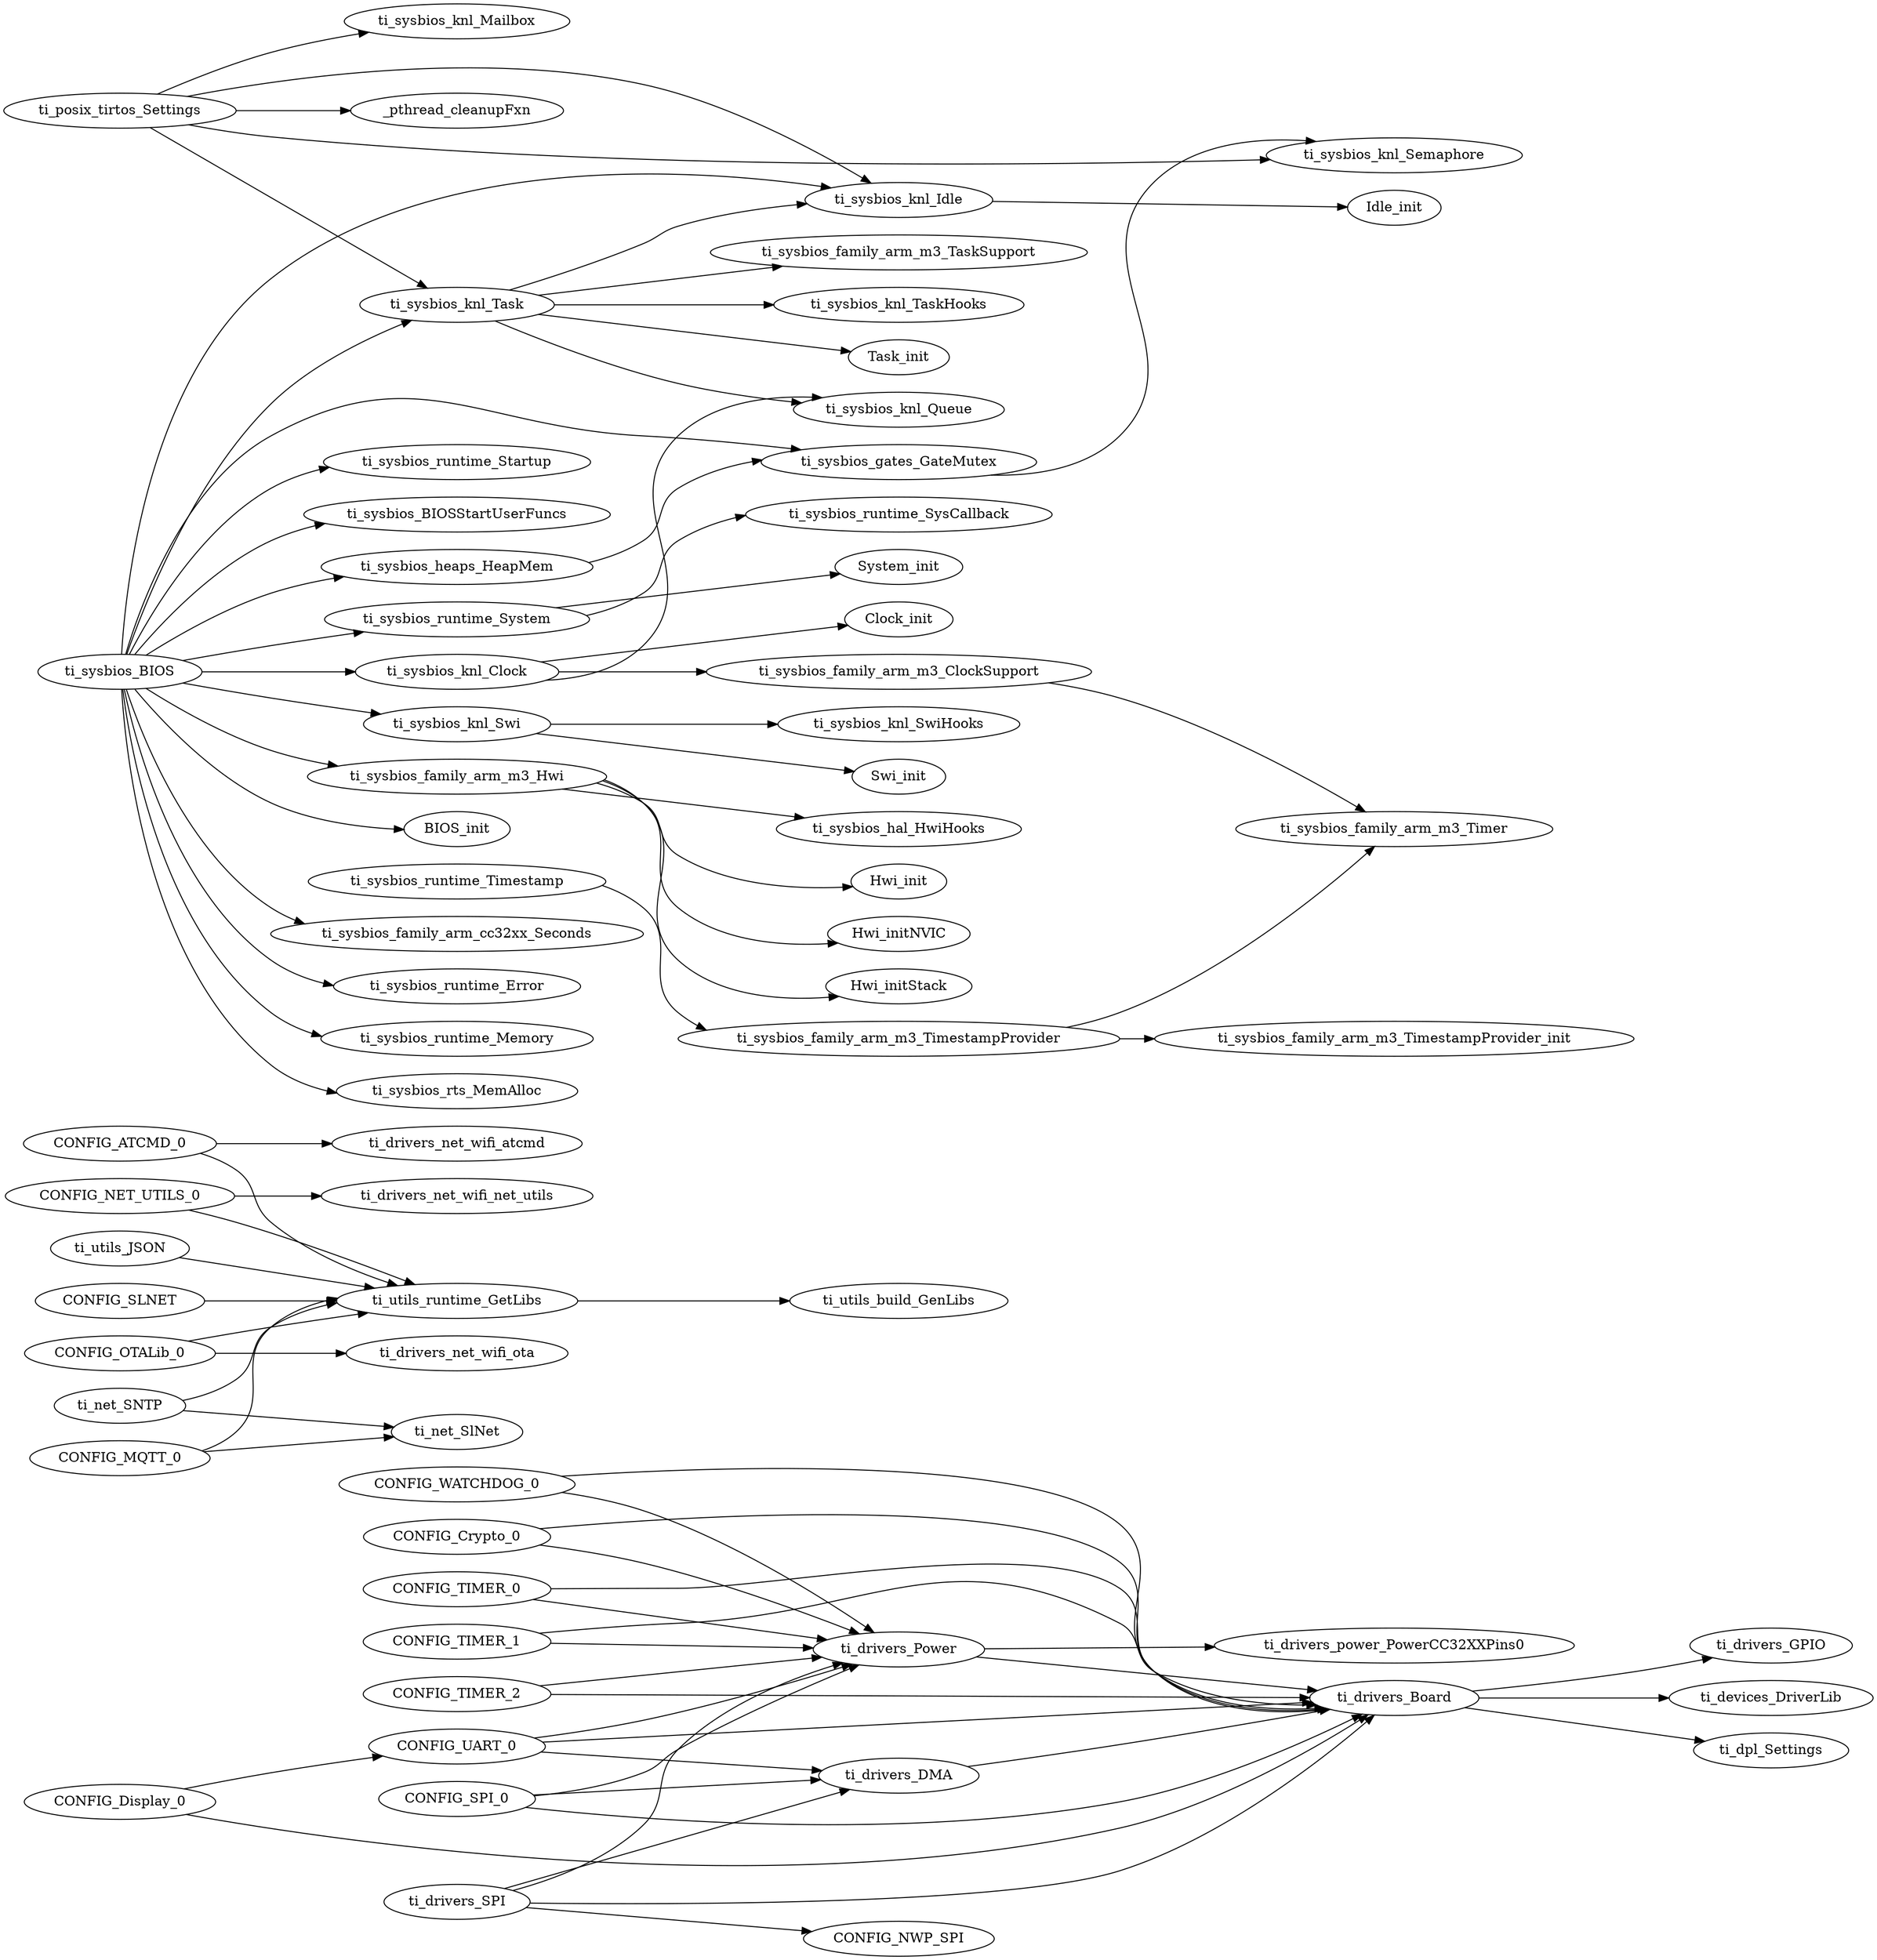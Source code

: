digraph Model
{
    graph[rankdir=LR]

    // mod.$name=/ti/devices/DriverLib

    // mod.$name=/ti/display/Display
    CONFIG_Display_0 -> ti_drivers_Board
    CONFIG_Display_0 -> CONFIG_UART_0

    // mod.$name=/ti/dpl/Settings

    // mod.$name=/ti/drivers/Board
    ti_drivers_Board -> ti_drivers_GPIO
    ti_drivers_Board -> ti_devices_DriverLib
    ti_drivers_Board -> ti_dpl_Settings

    // mod.$name=/ti/drivers/Crypto
    CONFIG_Crypto_0 -> ti_drivers_Power
    CONFIG_Crypto_0 -> ti_drivers_Board

    // mod.$name=/ti/drivers/DMA
    ti_drivers_DMA -> ti_drivers_Board

    // mod.$name=/ti/drivers/GPIO

    // mod.$name=/ti/drivers/Power
    ti_drivers_Power -> ti_drivers_Board
    ti_drivers_Power -> ti_drivers_power_PowerCC32XXPins0

    // mod.$name=/ti/drivers/SPI
    ti_drivers_SPI -> ti_drivers_DMA
    ti_drivers_SPI -> ti_drivers_Power
    ti_drivers_SPI -> ti_drivers_Board
    ti_drivers_SPI -> CONFIG_NWP_SPI
    CONFIG_SPI_0 -> ti_drivers_DMA
    CONFIG_SPI_0 -> ti_drivers_Power
    CONFIG_SPI_0 -> ti_drivers_Board

    // mod.$name=/ti/drivers/Timer
    CONFIG_TIMER_0 -> ti_drivers_Power
    CONFIG_TIMER_0 -> ti_drivers_Board
    CONFIG_TIMER_1 -> ti_drivers_Power
    CONFIG_TIMER_1 -> ti_drivers_Board
    CONFIG_TIMER_2 -> ti_drivers_Power
    CONFIG_TIMER_2 -> ti_drivers_Board

    // mod.$name=/ti/drivers/UART
    CONFIG_UART_0 -> ti_drivers_DMA
    CONFIG_UART_0 -> ti_drivers_Power
    CONFIG_UART_0 -> ti_drivers_Board

    // mod.$name=/ti/drivers/Watchdog
    CONFIG_WATCHDOG_0 -> ti_drivers_Power
    CONFIG_WATCHDOG_0 -> ti_drivers_Board

    // mod.$name=/ti/drivers/net/wifi/SimpleLinkWifi

    // mod.$name=/ti/drivers/net/wifi/atcmd
    CONFIG_ATCMD_0 -> ti_drivers_net_wifi_atcmd
    CONFIG_ATCMD_0 -> ti_utils_runtime_GetLibs

    // mod.$name=/ti/drivers/net/wifi/net_utils
    CONFIG_NET_UTILS_0 -> ti_drivers_net_wifi_net_utils
    CONFIG_NET_UTILS_0 -> ti_utils_runtime_GetLibs

    // mod.$name=/ti/drivers/net/wifi/ota
    CONFIG_OTALib_0 -> ti_drivers_net_wifi_ota
    CONFIG_OTALib_0 -> ti_utils_runtime_GetLibs

    // mod.$name=/ti/drivers/power/PowerCC32XXPins

    // mod.$name=/ti/drivers/spi/SPICC32XXNWP

    // mod.$name=/ti/net/MQTT
    CONFIG_MQTT_0 -> ti_net_SlNet
    CONFIG_MQTT_0 -> ti_utils_runtime_GetLibs

    // mod.$name=/ti/net/SNTP
    ti_net_SNTP -> ti_net_SlNet
    ti_net_SNTP -> ti_utils_runtime_GetLibs

    // mod.$name=/ti/net/SlNet
    CONFIG_SLNET -> ti_utils_runtime_GetLibs

    // mod.$name=/ti/posix/tirtos/Settings
    ti_posix_tirtos_Settings -> ti_sysbios_knl_Mailbox
    ti_posix_tirtos_Settings -> ti_sysbios_knl_Task
    ti_posix_tirtos_Settings -> ti_sysbios_knl_Semaphore
    ti_posix_tirtos_Settings -> ti_sysbios_knl_Idle
    ti_posix_tirtos_Settings -> _pthread_cleanupFxn

    // mod.$name=/ti/sysbios/BIOS
    ti_sysbios_BIOS -> ti_sysbios_knl_Idle
    ti_sysbios_BIOS -> ti_sysbios_runtime_Error
    ti_sysbios_BIOS -> ti_sysbios_runtime_Memory
    ti_sysbios_BIOS -> ti_sysbios_rts_MemAlloc
    ti_sysbios_BIOS -> ti_sysbios_runtime_System
    ti_sysbios_BIOS -> ti_sysbios_runtime_Startup
    ti_sysbios_BIOS -> ti_sysbios_BIOSStartUserFuncs
    ti_sysbios_BIOS -> ti_sysbios_knl_Clock
    ti_sysbios_BIOS -> ti_sysbios_knl_Task
    ti_sysbios_BIOS -> ti_sysbios_knl_Swi
    ti_sysbios_BIOS -> ti_sysbios_heaps_HeapMem
    ti_sysbios_BIOS -> ti_sysbios_gates_GateMutex
    ti_sysbios_BIOS -> ti_sysbios_family_arm_cc32xx_Seconds
    ti_sysbios_BIOS -> ti_sysbios_family_arm_m3_Hwi
    ti_sysbios_BIOS -> BIOS_init

    // mod.$name=/ti/sysbios/BIOSStartUserFuncs

    // mod.$name=/ti/sysbios/family/arm/cc32xx/Seconds

    // mod.$name=/ti/sysbios/family/arm/m3/ClockSupport
    ti_sysbios_family_arm_m3_ClockSupport -> ti_sysbios_family_arm_m3_Timer

    // mod.$name=/ti/sysbios/family/arm/m3/Hwi
    ti_sysbios_family_arm_m3_Hwi -> ti_sysbios_hal_HwiHooks
    ti_sysbios_family_arm_m3_Hwi -> Hwi_init
    ti_sysbios_family_arm_m3_Hwi -> Hwi_initNVIC
    ti_sysbios_family_arm_m3_Hwi -> Hwi_initStack

    // mod.$name=/ti/sysbios/family/arm/m3/TaskSupport

    // mod.$name=/ti/sysbios/family/arm/m3/Timer

    // mod.$name=/ti/sysbios/family/arm/m3/TimestampProvider
    ti_sysbios_family_arm_m3_TimestampProvider -> ti_sysbios_family_arm_m3_Timer
    ti_sysbios_family_arm_m3_TimestampProvider -> ti_sysbios_family_arm_m3_TimestampProvider_init

    // mod.$name=/ti/sysbios/gates/GateMutex
    ti_sysbios_gates_GateMutex -> ti_sysbios_knl_Semaphore

    // mod.$name=/ti/sysbios/hal/HwiHooks

    // mod.$name=/ti/sysbios/heaps/HeapMem
    ti_sysbios_heaps_HeapMem -> ti_sysbios_gates_GateMutex

    // mod.$name=/ti/sysbios/knl/Clock
    ti_sysbios_knl_Clock -> ti_sysbios_family_arm_m3_ClockSupport
    ti_sysbios_knl_Clock -> ti_sysbios_knl_Queue
    ti_sysbios_knl_Clock -> Clock_init

    // mod.$name=/ti/sysbios/knl/Event

    // mod.$name=/ti/sysbios/knl/Idle
    ti_sysbios_knl_Idle -> Idle_init

    // mod.$name=/ti/sysbios/knl/Mailbox

    // mod.$name=/ti/sysbios/knl/Queue

    // mod.$name=/ti/sysbios/knl/Semaphore

    // mod.$name=/ti/sysbios/knl/Swi
    ti_sysbios_knl_Swi -> ti_sysbios_knl_SwiHooks
    ti_sysbios_knl_Swi -> Swi_init

    // mod.$name=/ti/sysbios/knl/SwiHooks

    // mod.$name=/ti/sysbios/knl/Task
    ti_sysbios_knl_Task -> ti_sysbios_knl_Idle
    ti_sysbios_knl_Task -> ti_sysbios_family_arm_m3_TaskSupport
    ti_sysbios_knl_Task -> ti_sysbios_knl_TaskHooks
    ti_sysbios_knl_Task -> ti_sysbios_knl_Queue
    ti_sysbios_knl_Task -> Task_init

    // mod.$name=/ti/sysbios/knl/TaskHooks

    // mod.$name=/ti/sysbios/rts/MemAlloc

    // mod.$name=/ti/sysbios/runtime/Error

    // mod.$name=/ti/sysbios/runtime/Memory

    // mod.$name=/ti/sysbios/runtime/Startup

    // mod.$name=/ti/sysbios/runtime/SysCallback

    // mod.$name=/ti/sysbios/runtime/System
    ti_sysbios_runtime_System -> ti_sysbios_runtime_SysCallback
    ti_sysbios_runtime_System -> System_init

    // mod.$name=/ti/sysbios/runtime/Timestamp
    ti_sysbios_runtime_Timestamp -> ti_sysbios_family_arm_m3_TimestampProvider

    // mod.$name=/ti/utils/JSON
    ti_utils_JSON -> ti_utils_runtime_GetLibs

    // mod.$name=/ti/utils/build/GenLibs

    // mod.$name=/ti/utils/runtime/GetLibs
    ti_utils_runtime_GetLibs -> ti_utils_build_GenLibs
}
